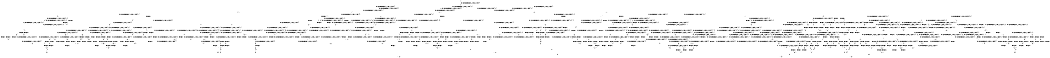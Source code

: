 digraph BCG {
size = "7, 10.5";
center = TRUE;
node [shape = circle];
0 [peripheries = 2];
0 -> 1 [label = "EX !0 !ATOMIC_EXCH_BRANCH (1, +1, TRUE, +0, 3, TRUE) !{}"];
0 -> 2 [label = "EX !2 !ATOMIC_EXCH_BRANCH (1, +1, TRUE, +1, 1, FALSE) !{}"];
0 -> 3 [label = "EX !1 !ATOMIC_EXCH_BRANCH (1, +0, TRUE, +0, 1, TRUE) !{}"];
1 -> 4 [label = "EX !2 !ATOMIC_EXCH_BRANCH (1, +1, TRUE, +1, 1, TRUE) !{0}"];
1 -> 5 [label = "EX !1 !ATOMIC_EXCH_BRANCH (1, +0, TRUE, +0, 1, FALSE) !{0}"];
1 -> 6 [label = "TERMINATE !0"];
2 -> 7 [label = "EX !0 !ATOMIC_EXCH_BRANCH (1, +1, TRUE, +0, 3, FALSE) !{0, 1, 2}"];
2 -> 8 [label = "EX !1 !ATOMIC_EXCH_BRANCH (1, +0, TRUE, +0, 1, FALSE) !{0, 1, 2}"];
2 -> 9 [label = "TERMINATE !2"];
2 -> 10 [label = "EX !0 !ATOMIC_EXCH_BRANCH (1, +1, TRUE, +0, 3, FALSE) !{0, 1, 2}"];
3 -> 11 [label = "EX !1 !ATOMIC_EXCH_BRANCH (1, +0, TRUE, +0, 1, TRUE) !{0, 1}"];
3 -> 12 [label = "EX !0 !ATOMIC_EXCH_BRANCH (1, +1, TRUE, +0, 3, TRUE) !{0, 1}"];
3 -> 13 [label = "EX !2 !ATOMIC_EXCH_BRANCH (1, +1, TRUE, +1, 1, FALSE) !{0, 1}"];
3 -> 14 [label = "EX !0 !ATOMIC_EXCH_BRANCH (1, +1, TRUE, +0, 3, TRUE) !{0, 1}"];
4 -> 15 [label = "EX !2 !ATOMIC_EXCH_BRANCH (1, +1, TRUE, +1, 1, TRUE) !{0, 1, 2}"];
4 -> 16 [label = "EX !1 !ATOMIC_EXCH_BRANCH (1, +0, TRUE, +0, 1, FALSE) !{0, 1, 2}"];
4 -> 17 [label = "TERMINATE !0"];
5 -> 18 [label = "EX !2 !ATOMIC_EXCH_BRANCH (1, +1, TRUE, +1, 1, FALSE) !{0, 1}"];
5 -> 19 [label = "TERMINATE !0"];
5 -> 20 [label = "TERMINATE !1"];
6 -> 21 [label = "EX !2 !ATOMIC_EXCH_BRANCH (1, +1, TRUE, +1, 1, TRUE) !{}"];
6 -> 22 [label = "EX !1 !ATOMIC_EXCH_BRANCH (1, +0, TRUE, +0, 1, FALSE) !{}"];
7 -> 23 [label = "EX !0 !ATOMIC_EXCH_BRANCH (1, +0, FALSE, +1, 2, TRUE) !{0, 1, 2}"];
7 -> 24 [label = "EX !1 !ATOMIC_EXCH_BRANCH (1, +0, TRUE, +0, 1, FALSE) !{0, 1, 2}"];
7 -> 25 [label = "TERMINATE !2"];
7 -> 26 [label = "EX !0 !ATOMIC_EXCH_BRANCH (1, +0, FALSE, +1, 2, TRUE) !{0, 1, 2}"];
8 -> 27 [label = "EX !0 !ATOMIC_EXCH_BRANCH (1, +1, TRUE, +0, 3, TRUE) !{0, 1, 2}"];
8 -> 28 [label = "TERMINATE !2"];
8 -> 29 [label = "TERMINATE !1"];
8 -> 30 [label = "EX !0 !ATOMIC_EXCH_BRANCH (1, +1, TRUE, +0, 3, TRUE) !{0, 1, 2}"];
9 -> 31 [label = "EX !0 !ATOMIC_EXCH_BRANCH (1, +1, TRUE, +0, 3, FALSE) !{0, 1}"];
9 -> 32 [label = "EX !1 !ATOMIC_EXCH_BRANCH (1, +0, TRUE, +0, 1, FALSE) !{0, 1}"];
9 -> 33 [label = "EX !0 !ATOMIC_EXCH_BRANCH (1, +1, TRUE, +0, 3, FALSE) !{0, 1}"];
10 -> 34 [label = "EX !1 !ATOMIC_EXCH_BRANCH (1, +0, TRUE, +0, 1, FALSE) !{0, 1, 2}"];
10 -> 26 [label = "EX !0 !ATOMIC_EXCH_BRANCH (1, +0, FALSE, +1, 2, TRUE) !{0, 1, 2}"];
10 -> 35 [label = "EX !1 !ATOMIC_EXCH_BRANCH (1, +0, TRUE, +0, 1, FALSE) !{0, 1, 2}"];
10 -> 36 [label = "TERMINATE !2"];
11 -> 11 [label = "EX !1 !ATOMIC_EXCH_BRANCH (1, +0, TRUE, +0, 1, TRUE) !{0, 1}"];
11 -> 12 [label = "EX !0 !ATOMIC_EXCH_BRANCH (1, +1, TRUE, +0, 3, TRUE) !{0, 1}"];
11 -> 13 [label = "EX !2 !ATOMIC_EXCH_BRANCH (1, +1, TRUE, +1, 1, FALSE) !{0, 1}"];
11 -> 14 [label = "EX !0 !ATOMIC_EXCH_BRANCH (1, +1, TRUE, +0, 3, TRUE) !{0, 1}"];
12 -> 37 [label = "EX !1 !ATOMIC_EXCH_BRANCH (1, +0, TRUE, +0, 1, FALSE) !{0, 1}"];
12 -> 38 [label = "EX !2 !ATOMIC_EXCH_BRANCH (1, +1, TRUE, +1, 1, TRUE) !{0, 1}"];
12 -> 39 [label = "TERMINATE !0"];
13 -> 8 [label = "EX !1 !ATOMIC_EXCH_BRANCH (1, +0, TRUE, +0, 1, FALSE) !{0, 1, 2}"];
13 -> 40 [label = "EX !0 !ATOMIC_EXCH_BRANCH (1, +1, TRUE, +0, 3, FALSE) !{0, 1, 2}"];
13 -> 41 [label = "TERMINATE !2"];
13 -> 42 [label = "EX !0 !ATOMIC_EXCH_BRANCH (1, +1, TRUE, +0, 3, FALSE) !{0, 1, 2}"];
14 -> 43 [label = "EX !1 !ATOMIC_EXCH_BRANCH (1, +0, TRUE, +0, 1, FALSE) !{0, 1}"];
14 -> 44 [label = "EX !1 !ATOMIC_EXCH_BRANCH (1, +0, TRUE, +0, 1, FALSE) !{0, 1}"];
14 -> 45 [label = "EX !2 !ATOMIC_EXCH_BRANCH (1, +1, TRUE, +1, 1, TRUE) !{0, 1}"];
14 -> 46 [label = "TERMINATE !0"];
15 -> 15 [label = "EX !2 !ATOMIC_EXCH_BRANCH (1, +1, TRUE, +1, 1, TRUE) !{0, 1, 2}"];
15 -> 16 [label = "EX !1 !ATOMIC_EXCH_BRANCH (1, +0, TRUE, +0, 1, FALSE) !{0, 1, 2}"];
15 -> 17 [label = "TERMINATE !0"];
16 -> 27 [label = "EX !2 !ATOMIC_EXCH_BRANCH (1, +1, TRUE, +1, 1, FALSE) !{0, 1, 2}"];
16 -> 47 [label = "TERMINATE !0"];
16 -> 48 [label = "TERMINATE !1"];
17 -> 49 [label = "EX !2 !ATOMIC_EXCH_BRANCH (1, +1, TRUE, +1, 1, TRUE) !{1, 2}"];
17 -> 50 [label = "EX !1 !ATOMIC_EXCH_BRANCH (1, +0, TRUE, +0, 1, FALSE) !{1, 2}"];
17 -> 51 [label = "EX !1 !ATOMIC_EXCH_BRANCH (1, +0, TRUE, +0, 1, FALSE) !{1, 2}"];
18 -> 52 [label = "TERMINATE !0"];
18 -> 53 [label = "TERMINATE !2"];
18 -> 54 [label = "TERMINATE !1"];
19 -> 55 [label = "EX !2 !ATOMIC_EXCH_BRANCH (1, +1, TRUE, +1, 1, FALSE) !{1}"];
19 -> 56 [label = "TERMINATE !1"];
20 -> 57 [label = "EX !2 !ATOMIC_EXCH_BRANCH (1, +1, TRUE, +1, 1, FALSE) !{0}"];
20 -> 56 [label = "TERMINATE !0"];
21 -> 49 [label = "EX !2 !ATOMIC_EXCH_BRANCH (1, +1, TRUE, +1, 1, TRUE) !{1, 2}"];
21 -> 50 [label = "EX !1 !ATOMIC_EXCH_BRANCH (1, +0, TRUE, +0, 1, FALSE) !{1, 2}"];
21 -> 51 [label = "EX !1 !ATOMIC_EXCH_BRANCH (1, +0, TRUE, +0, 1, FALSE) !{1, 2}"];
22 -> 55 [label = "EX !2 !ATOMIC_EXCH_BRANCH (1, +1, TRUE, +1, 1, FALSE) !{1}"];
22 -> 56 [label = "TERMINATE !1"];
23 -> 23 [label = "EX !0 !ATOMIC_EXCH_BRANCH (1, +0, FALSE, +1, 2, TRUE) !{0, 1, 2}"];
23 -> 24 [label = "EX !1 !ATOMIC_EXCH_BRANCH (1, +0, TRUE, +0, 1, FALSE) !{0, 1, 2}"];
23 -> 25 [label = "TERMINATE !2"];
23 -> 26 [label = "EX !0 !ATOMIC_EXCH_BRANCH (1, +0, FALSE, +1, 2, TRUE) !{0, 1, 2}"];
24 -> 58 [label = "EX !0 !ATOMIC_EXCH_BRANCH (1, +0, FALSE, +1, 2, FALSE) !{0, 1, 2}"];
24 -> 59 [label = "TERMINATE !2"];
24 -> 60 [label = "TERMINATE !1"];
24 -> 61 [label = "EX !0 !ATOMIC_EXCH_BRANCH (1, +0, FALSE, +1, 2, FALSE) !{0, 1, 2}"];
25 -> 62 [label = "EX !0 !ATOMIC_EXCH_BRANCH (1, +0, FALSE, +1, 2, TRUE) !{0, 1}"];
25 -> 63 [label = "EX !1 !ATOMIC_EXCH_BRANCH (1, +0, TRUE, +0, 1, FALSE) !{0, 1}"];
25 -> 64 [label = "EX !0 !ATOMIC_EXCH_BRANCH (1, +0, FALSE, +1, 2, TRUE) !{0, 1}"];
26 -> 34 [label = "EX !1 !ATOMIC_EXCH_BRANCH (1, +0, TRUE, +0, 1, FALSE) !{0, 1, 2}"];
26 -> 26 [label = "EX !0 !ATOMIC_EXCH_BRANCH (1, +0, FALSE, +1, 2, TRUE) !{0, 1, 2}"];
26 -> 35 [label = "EX !1 !ATOMIC_EXCH_BRANCH (1, +0, TRUE, +0, 1, FALSE) !{0, 1, 2}"];
26 -> 36 [label = "TERMINATE !2"];
27 -> 52 [label = "TERMINATE !0"];
27 -> 53 [label = "TERMINATE !2"];
27 -> 54 [label = "TERMINATE !1"];
28 -> 65 [label = "EX !0 !ATOMIC_EXCH_BRANCH (1, +1, TRUE, +0, 3, TRUE) !{0, 1}"];
28 -> 66 [label = "TERMINATE !1"];
28 -> 67 [label = "EX !0 !ATOMIC_EXCH_BRANCH (1, +1, TRUE, +0, 3, TRUE) !{0, 1}"];
29 -> 68 [label = "EX !0 !ATOMIC_EXCH_BRANCH (1, +1, TRUE, +0, 3, TRUE) !{0, 2}"];
29 -> 66 [label = "TERMINATE !2"];
29 -> 69 [label = "EX !0 !ATOMIC_EXCH_BRANCH (1, +1, TRUE, +0, 3, TRUE) !{0, 2}"];
30 -> 70 [label = "TERMINATE !0"];
30 -> 71 [label = "TERMINATE !2"];
30 -> 72 [label = "TERMINATE !1"];
31 -> 62 [label = "EX !0 !ATOMIC_EXCH_BRANCH (1, +0, FALSE, +1, 2, TRUE) !{0, 1}"];
31 -> 63 [label = "EX !1 !ATOMIC_EXCH_BRANCH (1, +0, TRUE, +0, 1, FALSE) !{0, 1}"];
31 -> 64 [label = "EX !0 !ATOMIC_EXCH_BRANCH (1, +0, FALSE, +1, 2, TRUE) !{0, 1}"];
32 -> 65 [label = "EX !0 !ATOMIC_EXCH_BRANCH (1, +1, TRUE, +0, 3, TRUE) !{0, 1}"];
32 -> 66 [label = "TERMINATE !1"];
32 -> 67 [label = "EX !0 !ATOMIC_EXCH_BRANCH (1, +1, TRUE, +0, 3, TRUE) !{0, 1}"];
33 -> 73 [label = "EX !1 !ATOMIC_EXCH_BRANCH (1, +0, TRUE, +0, 1, FALSE) !{0, 1}"];
33 -> 64 [label = "EX !0 !ATOMIC_EXCH_BRANCH (1, +0, FALSE, +1, 2, TRUE) !{0, 1}"];
33 -> 74 [label = "EX !1 !ATOMIC_EXCH_BRANCH (1, +0, TRUE, +0, 1, FALSE) !{0, 1}"];
34 -> 75 [label = "EX !0 !ATOMIC_EXCH_BRANCH (1, +0, FALSE, +1, 2, FALSE) !{0, 1, 2}"];
34 -> 76 [label = "TERMINATE !2"];
34 -> 77 [label = "TERMINATE !1"];
35 -> 61 [label = "EX !0 !ATOMIC_EXCH_BRANCH (1, +0, FALSE, +1, 2, FALSE) !{0, 1, 2}"];
35 -> 78 [label = "TERMINATE !2"];
35 -> 79 [label = "TERMINATE !1"];
36 -> 80 [label = "EX !0 !ATOMIC_EXCH_BRANCH (1, +0, FALSE, +1, 2, TRUE) !{0, 1}"];
36 -> 81 [label = "EX !1 !ATOMIC_EXCH_BRANCH (1, +0, TRUE, +0, 1, FALSE) !{0, 1}"];
37 -> 18 [label = "EX !2 !ATOMIC_EXCH_BRANCH (1, +1, TRUE, +1, 1, FALSE) !{0, 1}"];
37 -> 19 [label = "TERMINATE !0"];
37 -> 20 [label = "TERMINATE !1"];
38 -> 16 [label = "EX !1 !ATOMIC_EXCH_BRANCH (1, +0, TRUE, +0, 1, FALSE) !{0, 1, 2}"];
38 -> 82 [label = "EX !2 !ATOMIC_EXCH_BRANCH (1, +1, TRUE, +1, 1, TRUE) !{0, 1, 2}"];
38 -> 83 [label = "TERMINATE !0"];
39 -> 84 [label = "EX !1 !ATOMIC_EXCH_BRANCH (1, +0, TRUE, +0, 1, FALSE) !{1}"];
39 -> 85 [label = "EX !2 !ATOMIC_EXCH_BRANCH (1, +1, TRUE, +1, 1, TRUE) !{1}"];
39 -> 86 [label = "EX !1 !ATOMIC_EXCH_BRANCH (1, +0, TRUE, +0, 1, FALSE) !{1}"];
40 -> 87 [label = "EX !0 !ATOMIC_EXCH_BRANCH (1, +0, FALSE, +1, 2, TRUE) !{0, 1, 2}"];
40 -> 24 [label = "EX !1 !ATOMIC_EXCH_BRANCH (1, +0, TRUE, +0, 1, FALSE) !{0, 1, 2}"];
40 -> 88 [label = "TERMINATE !2"];
40 -> 89 [label = "EX !0 !ATOMIC_EXCH_BRANCH (1, +0, FALSE, +1, 2, TRUE) !{0, 1, 2}"];
41 -> 32 [label = "EX !1 !ATOMIC_EXCH_BRANCH (1, +0, TRUE, +0, 1, FALSE) !{0, 1}"];
41 -> 90 [label = "EX !0 !ATOMIC_EXCH_BRANCH (1, +1, TRUE, +0, 3, FALSE) !{0, 1}"];
41 -> 91 [label = "EX !0 !ATOMIC_EXCH_BRANCH (1, +1, TRUE, +0, 3, FALSE) !{0, 1}"];
42 -> 34 [label = "EX !1 !ATOMIC_EXCH_BRANCH (1, +0, TRUE, +0, 1, FALSE) !{0, 1, 2}"];
42 -> 89 [label = "EX !0 !ATOMIC_EXCH_BRANCH (1, +0, FALSE, +1, 2, TRUE) !{0, 1, 2}"];
42 -> 35 [label = "EX !1 !ATOMIC_EXCH_BRANCH (1, +0, TRUE, +0, 1, FALSE) !{0, 1, 2}"];
42 -> 92 [label = "TERMINATE !2"];
43 -> 93 [label = "EX !2 !ATOMIC_EXCH_BRANCH (1, +1, TRUE, +1, 1, FALSE) !{0, 1}"];
43 -> 94 [label = "TERMINATE !0"];
43 -> 95 [label = "TERMINATE !1"];
44 -> 96 [label = "EX !2 !ATOMIC_EXCH_BRANCH (1, +1, TRUE, +1, 1, FALSE) !{0, 1}"];
44 -> 97 [label = "TERMINATE !0"];
44 -> 98 [label = "TERMINATE !1"];
45 -> 99 [label = "EX !1 !ATOMIC_EXCH_BRANCH (1, +0, TRUE, +0, 1, FALSE) !{0, 1, 2}"];
45 -> 100 [label = "EX !2 !ATOMIC_EXCH_BRANCH (1, +1, TRUE, +1, 1, TRUE) !{0, 1, 2}"];
45 -> 101 [label = "TERMINATE !0"];
46 -> 102 [label = "EX !1 !ATOMIC_EXCH_BRANCH (1, +0, TRUE, +0, 1, FALSE) !{1}"];
46 -> 103 [label = "EX !2 !ATOMIC_EXCH_BRANCH (1, +1, TRUE, +1, 1, TRUE) !{1}"];
47 -> 104 [label = "EX !2 !ATOMIC_EXCH_BRANCH (1, +1, TRUE, +1, 1, FALSE) !{1, 2}"];
47 -> 105 [label = "TERMINATE !1"];
48 -> 68 [label = "EX !2 !ATOMIC_EXCH_BRANCH (1, +1, TRUE, +1, 1, FALSE) !{0, 2}"];
48 -> 105 [label = "TERMINATE !0"];
49 -> 49 [label = "EX !2 !ATOMIC_EXCH_BRANCH (1, +1, TRUE, +1, 1, TRUE) !{1, 2}"];
49 -> 50 [label = "EX !1 !ATOMIC_EXCH_BRANCH (1, +0, TRUE, +0, 1, FALSE) !{1, 2}"];
49 -> 51 [label = "EX !1 !ATOMIC_EXCH_BRANCH (1, +0, TRUE, +0, 1, FALSE) !{1, 2}"];
50 -> 104 [label = "EX !2 !ATOMIC_EXCH_BRANCH (1, +1, TRUE, +1, 1, FALSE) !{1, 2}"];
50 -> 105 [label = "TERMINATE !1"];
51 -> 106 [label = "EX !2 !ATOMIC_EXCH_BRANCH (1, +1, TRUE, +1, 1, FALSE) !{1, 2}"];
51 -> 107 [label = "EX !2 !ATOMIC_EXCH_BRANCH (1, +1, TRUE, +1, 1, FALSE) !{1, 2}"];
51 -> 108 [label = "TERMINATE !1"];
52 -> 109 [label = "TERMINATE !2"];
52 -> 110 [label = "TERMINATE !1"];
53 -> 109 [label = "TERMINATE !0"];
53 -> 111 [label = "TERMINATE !1"];
54 -> 110 [label = "TERMINATE !0"];
54 -> 111 [label = "TERMINATE !2"];
55 -> 109 [label = "TERMINATE !2"];
55 -> 110 [label = "TERMINATE !1"];
56 -> 112 [label = "EX !2 !ATOMIC_EXCH_BRANCH (1, +1, TRUE, +1, 1, FALSE) !{}"];
57 -> 110 [label = "TERMINATE !0"];
57 -> 111 [label = "TERMINATE !2"];
58 -> 113 [label = "TERMINATE !0"];
58 -> 114 [label = "TERMINATE !2"];
58 -> 115 [label = "TERMINATE !1"];
59 -> 116 [label = "EX !0 !ATOMIC_EXCH_BRANCH (1, +0, FALSE, +1, 2, FALSE) !{0, 1}"];
59 -> 117 [label = "TERMINATE !1"];
59 -> 118 [label = "EX !0 !ATOMIC_EXCH_BRANCH (1, +0, FALSE, +1, 2, FALSE) !{0, 1}"];
60 -> 119 [label = "EX !0 !ATOMIC_EXCH_BRANCH (1, +0, FALSE, +1, 2, FALSE) !{0, 2}"];
60 -> 117 [label = "TERMINATE !2"];
60 -> 120 [label = "EX !0 !ATOMIC_EXCH_BRANCH (1, +0, FALSE, +1, 2, FALSE) !{0, 2}"];
61 -> 121 [label = "TERMINATE !0"];
61 -> 122 [label = "TERMINATE !2"];
61 -> 123 [label = "TERMINATE !1"];
62 -> 62 [label = "EX !0 !ATOMIC_EXCH_BRANCH (1, +0, FALSE, +1, 2, TRUE) !{0, 1}"];
62 -> 63 [label = "EX !1 !ATOMIC_EXCH_BRANCH (1, +0, TRUE, +0, 1, FALSE) !{0, 1}"];
62 -> 64 [label = "EX !0 !ATOMIC_EXCH_BRANCH (1, +0, FALSE, +1, 2, TRUE) !{0, 1}"];
63 -> 116 [label = "EX !0 !ATOMIC_EXCH_BRANCH (1, +0, FALSE, +1, 2, FALSE) !{0, 1}"];
63 -> 117 [label = "TERMINATE !1"];
63 -> 118 [label = "EX !0 !ATOMIC_EXCH_BRANCH (1, +0, FALSE, +1, 2, FALSE) !{0, 1}"];
64 -> 73 [label = "EX !1 !ATOMIC_EXCH_BRANCH (1, +0, TRUE, +0, 1, FALSE) !{0, 1}"];
64 -> 64 [label = "EX !0 !ATOMIC_EXCH_BRANCH (1, +0, FALSE, +1, 2, TRUE) !{0, 1}"];
64 -> 74 [label = "EX !1 !ATOMIC_EXCH_BRANCH (1, +0, TRUE, +0, 1, FALSE) !{0, 1}"];
65 -> 109 [label = "TERMINATE !0"];
65 -> 111 [label = "TERMINATE !1"];
66 -> 124 [label = "EX !0 !ATOMIC_EXCH_BRANCH (1, +1, TRUE, +0, 3, TRUE) !{0}"];
66 -> 125 [label = "EX !0 !ATOMIC_EXCH_BRANCH (1, +1, TRUE, +0, 3, TRUE) !{0}"];
67 -> 126 [label = "TERMINATE !0"];
67 -> 127 [label = "TERMINATE !1"];
68 -> 110 [label = "TERMINATE !0"];
68 -> 111 [label = "TERMINATE !2"];
69 -> 128 [label = "TERMINATE !0"];
69 -> 129 [label = "TERMINATE !2"];
70 -> 130 [label = "TERMINATE !2"];
70 -> 131 [label = "TERMINATE !1"];
71 -> 130 [label = "TERMINATE !0"];
71 -> 132 [label = "TERMINATE !1"];
72 -> 131 [label = "TERMINATE !0"];
72 -> 132 [label = "TERMINATE !2"];
73 -> 133 [label = "EX !0 !ATOMIC_EXCH_BRANCH (1, +0, FALSE, +1, 2, FALSE) !{0, 1}"];
73 -> 134 [label = "TERMINATE !1"];
73 -> 118 [label = "EX !0 !ATOMIC_EXCH_BRANCH (1, +0, FALSE, +1, 2, FALSE) !{0, 1}"];
74 -> 118 [label = "EX !0 !ATOMIC_EXCH_BRANCH (1, +0, FALSE, +1, 2, FALSE) !{0, 1}"];
74 -> 135 [label = "TERMINATE !1"];
75 -> 136 [label = "TERMINATE !0"];
75 -> 137 [label = "TERMINATE !2"];
75 -> 138 [label = "TERMINATE !1"];
76 -> 139 [label = "EX !0 !ATOMIC_EXCH_BRANCH (1, +0, FALSE, +1, 2, FALSE) !{0, 1}"];
76 -> 140 [label = "TERMINATE !1"];
77 -> 141 [label = "EX !0 !ATOMIC_EXCH_BRANCH (1, +0, FALSE, +1, 2, FALSE) !{0, 2}"];
77 -> 140 [label = "TERMINATE !2"];
78 -> 142 [label = "EX !0 !ATOMIC_EXCH_BRANCH (1, +0, FALSE, +1, 2, FALSE) !{0, 1}"];
78 -> 143 [label = "TERMINATE !1"];
79 -> 144 [label = "EX !0 !ATOMIC_EXCH_BRANCH (1, +0, FALSE, +1, 2, FALSE) !{0, 2}"];
79 -> 143 [label = "TERMINATE !2"];
80 -> 80 [label = "EX !0 !ATOMIC_EXCH_BRANCH (1, +0, FALSE, +1, 2, TRUE) !{0, 1}"];
80 -> 81 [label = "EX !1 !ATOMIC_EXCH_BRANCH (1, +0, TRUE, +0, 1, FALSE) !{0, 1}"];
81 -> 142 [label = "EX !0 !ATOMIC_EXCH_BRANCH (1, +0, FALSE, +1, 2, FALSE) !{0, 1}"];
81 -> 143 [label = "TERMINATE !1"];
82 -> 16 [label = "EX !1 !ATOMIC_EXCH_BRANCH (1, +0, TRUE, +0, 1, FALSE) !{0, 1, 2}"];
82 -> 82 [label = "EX !2 !ATOMIC_EXCH_BRANCH (1, +1, TRUE, +1, 1, TRUE) !{0, 1, 2}"];
82 -> 83 [label = "TERMINATE !0"];
83 -> 50 [label = "EX !1 !ATOMIC_EXCH_BRANCH (1, +0, TRUE, +0, 1, FALSE) !{1, 2}"];
83 -> 145 [label = "EX !2 !ATOMIC_EXCH_BRANCH (1, +1, TRUE, +1, 1, TRUE) !{1, 2}"];
83 -> 51 [label = "EX !1 !ATOMIC_EXCH_BRANCH (1, +0, TRUE, +0, 1, FALSE) !{1, 2}"];
84 -> 55 [label = "EX !2 !ATOMIC_EXCH_BRANCH (1, +1, TRUE, +1, 1, FALSE) !{1}"];
84 -> 56 [label = "TERMINATE !1"];
85 -> 50 [label = "EX !1 !ATOMIC_EXCH_BRANCH (1, +0, TRUE, +0, 1, FALSE) !{1, 2}"];
85 -> 145 [label = "EX !2 !ATOMIC_EXCH_BRANCH (1, +1, TRUE, +1, 1, TRUE) !{1, 2}"];
85 -> 51 [label = "EX !1 !ATOMIC_EXCH_BRANCH (1, +0, TRUE, +0, 1, FALSE) !{1, 2}"];
86 -> 146 [label = "EX !2 !ATOMIC_EXCH_BRANCH (1, +1, TRUE, +1, 1, FALSE) !{1}"];
86 -> 147 [label = "TERMINATE !1"];
87 -> 87 [label = "EX !0 !ATOMIC_EXCH_BRANCH (1, +0, FALSE, +1, 2, TRUE) !{0, 1, 2}"];
87 -> 24 [label = "EX !1 !ATOMIC_EXCH_BRANCH (1, +0, TRUE, +0, 1, FALSE) !{0, 1, 2}"];
87 -> 88 [label = "TERMINATE !2"];
87 -> 89 [label = "EX !0 !ATOMIC_EXCH_BRANCH (1, +0, FALSE, +1, 2, TRUE) !{0, 1, 2}"];
88 -> 148 [label = "EX !0 !ATOMIC_EXCH_BRANCH (1, +0, FALSE, +1, 2, TRUE) !{0, 1}"];
88 -> 63 [label = "EX !1 !ATOMIC_EXCH_BRANCH (1, +0, TRUE, +0, 1, FALSE) !{0, 1}"];
88 -> 149 [label = "EX !0 !ATOMIC_EXCH_BRANCH (1, +0, FALSE, +1, 2, TRUE) !{0, 1}"];
89 -> 34 [label = "EX !1 !ATOMIC_EXCH_BRANCH (1, +0, TRUE, +0, 1, FALSE) !{0, 1, 2}"];
89 -> 89 [label = "EX !0 !ATOMIC_EXCH_BRANCH (1, +0, FALSE, +1, 2, TRUE) !{0, 1, 2}"];
89 -> 35 [label = "EX !1 !ATOMIC_EXCH_BRANCH (1, +0, TRUE, +0, 1, FALSE) !{0, 1, 2}"];
89 -> 92 [label = "TERMINATE !2"];
90 -> 148 [label = "EX !0 !ATOMIC_EXCH_BRANCH (1, +0, FALSE, +1, 2, TRUE) !{0, 1}"];
90 -> 63 [label = "EX !1 !ATOMIC_EXCH_BRANCH (1, +0, TRUE, +0, 1, FALSE) !{0, 1}"];
90 -> 149 [label = "EX !0 !ATOMIC_EXCH_BRANCH (1, +0, FALSE, +1, 2, TRUE) !{0, 1}"];
91 -> 73 [label = "EX !1 !ATOMIC_EXCH_BRANCH (1, +0, TRUE, +0, 1, FALSE) !{0, 1}"];
91 -> 149 [label = "EX !0 !ATOMIC_EXCH_BRANCH (1, +0, FALSE, +1, 2, TRUE) !{0, 1}"];
91 -> 74 [label = "EX !1 !ATOMIC_EXCH_BRANCH (1, +0, TRUE, +0, 1, FALSE) !{0, 1}"];
92 -> 150 [label = "EX !0 !ATOMIC_EXCH_BRANCH (1, +0, FALSE, +1, 2, TRUE) !{0, 1}"];
92 -> 81 [label = "EX !1 !ATOMIC_EXCH_BRANCH (1, +0, TRUE, +0, 1, FALSE) !{0, 1}"];
93 -> 151 [label = "TERMINATE !0"];
93 -> 152 [label = "TERMINATE !2"];
93 -> 153 [label = "TERMINATE !1"];
94 -> 154 [label = "EX !2 !ATOMIC_EXCH_BRANCH (1, +1, TRUE, +1, 1, FALSE) !{1}"];
94 -> 155 [label = "TERMINATE !1"];
95 -> 156 [label = "EX !2 !ATOMIC_EXCH_BRANCH (1, +1, TRUE, +1, 1, FALSE) !{0}"];
95 -> 155 [label = "TERMINATE !0"];
96 -> 157 [label = "TERMINATE !0"];
96 -> 158 [label = "TERMINATE !2"];
96 -> 159 [label = "TERMINATE !1"];
97 -> 160 [label = "EX !2 !ATOMIC_EXCH_BRANCH (1, +1, TRUE, +1, 1, FALSE) !{1}"];
97 -> 161 [label = "TERMINATE !1"];
98 -> 162 [label = "EX !2 !ATOMIC_EXCH_BRANCH (1, +1, TRUE, +1, 1, FALSE) !{0}"];
98 -> 161 [label = "TERMINATE !0"];
99 -> 163 [label = "EX !2 !ATOMIC_EXCH_BRANCH (1, +1, TRUE, +1, 1, FALSE) !{0, 1, 2}"];
99 -> 164 [label = "TERMINATE !0"];
99 -> 165 [label = "TERMINATE !1"];
100 -> 99 [label = "EX !1 !ATOMIC_EXCH_BRANCH (1, +0, TRUE, +0, 1, FALSE) !{0, 1, 2}"];
100 -> 100 [label = "EX !2 !ATOMIC_EXCH_BRANCH (1, +1, TRUE, +1, 1, TRUE) !{0, 1, 2}"];
100 -> 101 [label = "TERMINATE !0"];
101 -> 166 [label = "EX !1 !ATOMIC_EXCH_BRANCH (1, +0, TRUE, +0, 1, FALSE) !{1, 2}"];
101 -> 167 [label = "EX !2 !ATOMIC_EXCH_BRANCH (1, +1, TRUE, +1, 1, TRUE) !{1, 2}"];
102 -> 160 [label = "EX !2 !ATOMIC_EXCH_BRANCH (1, +1, TRUE, +1, 1, FALSE) !{1}"];
102 -> 161 [label = "TERMINATE !1"];
103 -> 166 [label = "EX !1 !ATOMIC_EXCH_BRANCH (1, +0, TRUE, +0, 1, FALSE) !{1, 2}"];
103 -> 167 [label = "EX !2 !ATOMIC_EXCH_BRANCH (1, +1, TRUE, +1, 1, TRUE) !{1, 2}"];
104 -> 109 [label = "TERMINATE !2"];
104 -> 110 [label = "TERMINATE !1"];
105 -> 168 [label = "EX !2 !ATOMIC_EXCH_BRANCH (1, +1, TRUE, +1, 1, FALSE) !{2}"];
105 -> 169 [label = "EX !2 !ATOMIC_EXCH_BRANCH (1, +1, TRUE, +1, 1, FALSE) !{2}"];
106 -> 170 [label = "TERMINATE !2"];
106 -> 171 [label = "TERMINATE !1"];
107 -> 172 [label = "TERMINATE !2"];
107 -> 173 [label = "TERMINATE !1"];
108 -> 174 [label = "EX !2 !ATOMIC_EXCH_BRANCH (1, +1, TRUE, +1, 1, FALSE) !{2}"];
109 -> 175 [label = "TERMINATE !1"];
110 -> 175 [label = "TERMINATE !2"];
111 -> 175 [label = "TERMINATE !0"];
112 -> 175 [label = "TERMINATE !2"];
113 -> 176 [label = "TERMINATE !2"];
113 -> 177 [label = "TERMINATE !1"];
114 -> 176 [label = "TERMINATE !0"];
114 -> 178 [label = "TERMINATE !1"];
115 -> 177 [label = "TERMINATE !0"];
115 -> 178 [label = "TERMINATE !2"];
116 -> 176 [label = "TERMINATE !0"];
116 -> 178 [label = "TERMINATE !1"];
117 -> 179 [label = "EX !0 !ATOMIC_EXCH_BRANCH (1, +0, FALSE, +1, 2, FALSE) !{0}"];
117 -> 180 [label = "EX !0 !ATOMIC_EXCH_BRANCH (1, +0, FALSE, +1, 2, FALSE) !{0}"];
118 -> 181 [label = "TERMINATE !0"];
118 -> 182 [label = "TERMINATE !1"];
119 -> 177 [label = "TERMINATE !0"];
119 -> 178 [label = "TERMINATE !2"];
120 -> 183 [label = "TERMINATE !0"];
120 -> 184 [label = "TERMINATE !2"];
121 -> 185 [label = "TERMINATE !2"];
121 -> 186 [label = "TERMINATE !1"];
122 -> 185 [label = "TERMINATE !0"];
122 -> 187 [label = "TERMINATE !1"];
123 -> 186 [label = "TERMINATE !0"];
123 -> 187 [label = "TERMINATE !2"];
124 -> 175 [label = "TERMINATE !0"];
125 -> 188 [label = "TERMINATE !0"];
126 -> 189 [label = "TERMINATE !1"];
127 -> 189 [label = "TERMINATE !0"];
128 -> 190 [label = "TERMINATE !2"];
129 -> 190 [label = "TERMINATE !0"];
130 -> 191 [label = "TERMINATE !1"];
131 -> 191 [label = "TERMINATE !2"];
132 -> 191 [label = "TERMINATE !0"];
133 -> 192 [label = "TERMINATE !0"];
133 -> 193 [label = "TERMINATE !1"];
134 -> 194 [label = "EX !0 !ATOMIC_EXCH_BRANCH (1, +0, FALSE, +1, 2, FALSE) !{0}"];
135 -> 195 [label = "EX !0 !ATOMIC_EXCH_BRANCH (1, +0, FALSE, +1, 2, FALSE) !{0}"];
136 -> 196 [label = "TERMINATE !2"];
136 -> 197 [label = "TERMINATE !1"];
137 -> 196 [label = "TERMINATE !0"];
137 -> 198 [label = "TERMINATE !1"];
138 -> 197 [label = "TERMINATE !0"];
138 -> 198 [label = "TERMINATE !2"];
139 -> 196 [label = "TERMINATE !0"];
139 -> 198 [label = "TERMINATE !1"];
140 -> 199 [label = "EX !0 !ATOMIC_EXCH_BRANCH (1, +0, FALSE, +1, 2, FALSE) !{0}"];
141 -> 197 [label = "TERMINATE !0"];
141 -> 198 [label = "TERMINATE !2"];
142 -> 185 [label = "TERMINATE !0"];
142 -> 187 [label = "TERMINATE !1"];
143 -> 200 [label = "EX !0 !ATOMIC_EXCH_BRANCH (1, +0, FALSE, +1, 2, FALSE) !{0}"];
144 -> 186 [label = "TERMINATE !0"];
144 -> 187 [label = "TERMINATE !2"];
145 -> 50 [label = "EX !1 !ATOMIC_EXCH_BRANCH (1, +0, TRUE, +0, 1, FALSE) !{1, 2}"];
145 -> 145 [label = "EX !2 !ATOMIC_EXCH_BRANCH (1, +1, TRUE, +1, 1, TRUE) !{1, 2}"];
145 -> 51 [label = "EX !1 !ATOMIC_EXCH_BRANCH (1, +0, TRUE, +0, 1, FALSE) !{1, 2}"];
146 -> 201 [label = "TERMINATE !2"];
146 -> 202 [label = "TERMINATE !1"];
147 -> 203 [label = "EX !2 !ATOMIC_EXCH_BRANCH (1, +1, TRUE, +1, 1, FALSE) !{}"];
148 -> 148 [label = "EX !0 !ATOMIC_EXCH_BRANCH (1, +0, FALSE, +1, 2, TRUE) !{0, 1}"];
148 -> 63 [label = "EX !1 !ATOMIC_EXCH_BRANCH (1, +0, TRUE, +0, 1, FALSE) !{0, 1}"];
148 -> 149 [label = "EX !0 !ATOMIC_EXCH_BRANCH (1, +0, FALSE, +1, 2, TRUE) !{0, 1}"];
149 -> 73 [label = "EX !1 !ATOMIC_EXCH_BRANCH (1, +0, TRUE, +0, 1, FALSE) !{0, 1}"];
149 -> 149 [label = "EX !0 !ATOMIC_EXCH_BRANCH (1, +0, FALSE, +1, 2, TRUE) !{0, 1}"];
149 -> 74 [label = "EX !1 !ATOMIC_EXCH_BRANCH (1, +0, TRUE, +0, 1, FALSE) !{0, 1}"];
150 -> 150 [label = "EX !0 !ATOMIC_EXCH_BRANCH (1, +0, FALSE, +1, 2, TRUE) !{0, 1}"];
150 -> 81 [label = "EX !1 !ATOMIC_EXCH_BRANCH (1, +0, TRUE, +0, 1, FALSE) !{0, 1}"];
151 -> 204 [label = "TERMINATE !2"];
151 -> 205 [label = "TERMINATE !1"];
152 -> 204 [label = "TERMINATE !0"];
152 -> 206 [label = "TERMINATE !1"];
153 -> 205 [label = "TERMINATE !0"];
153 -> 206 [label = "TERMINATE !2"];
154 -> 204 [label = "TERMINATE !2"];
154 -> 205 [label = "TERMINATE !1"];
155 -> 207 [label = "EX !2 !ATOMIC_EXCH_BRANCH (1, +1, TRUE, +1, 1, FALSE) !{}"];
156 -> 205 [label = "TERMINATE !0"];
156 -> 206 [label = "TERMINATE !2"];
157 -> 126 [label = "TERMINATE !2"];
157 -> 208 [label = "TERMINATE !1"];
158 -> 126 [label = "TERMINATE !0"];
158 -> 127 [label = "TERMINATE !1"];
159 -> 208 [label = "TERMINATE !0"];
159 -> 127 [label = "TERMINATE !2"];
160 -> 126 [label = "TERMINATE !2"];
160 -> 208 [label = "TERMINATE !1"];
161 -> 209 [label = "EX !2 !ATOMIC_EXCH_BRANCH (1, +1, TRUE, +1, 1, FALSE) !{}"];
162 -> 208 [label = "TERMINATE !0"];
162 -> 127 [label = "TERMINATE !2"];
163 -> 157 [label = "TERMINATE !0"];
163 -> 158 [label = "TERMINATE !2"];
163 -> 159 [label = "TERMINATE !1"];
164 -> 210 [label = "EX !2 !ATOMIC_EXCH_BRANCH (1, +1, TRUE, +1, 1, FALSE) !{1, 2}"];
164 -> 211 [label = "TERMINATE !1"];
165 -> 212 [label = "EX !2 !ATOMIC_EXCH_BRANCH (1, +1, TRUE, +1, 1, FALSE) !{0, 2}"];
165 -> 211 [label = "TERMINATE !0"];
166 -> 210 [label = "EX !2 !ATOMIC_EXCH_BRANCH (1, +1, TRUE, +1, 1, FALSE) !{1, 2}"];
166 -> 211 [label = "TERMINATE !1"];
167 -> 166 [label = "EX !1 !ATOMIC_EXCH_BRANCH (1, +0, TRUE, +0, 1, FALSE) !{1, 2}"];
167 -> 167 [label = "EX !2 !ATOMIC_EXCH_BRANCH (1, +1, TRUE, +1, 1, TRUE) !{1, 2}"];
168 -> 175 [label = "TERMINATE !2"];
169 -> 213 [label = "TERMINATE !2"];
170 -> 214 [label = "TERMINATE !1"];
171 -> 214 [label = "TERMINATE !2"];
172 -> 215 [label = "TERMINATE !1"];
173 -> 215 [label = "TERMINATE !2"];
174 -> 215 [label = "TERMINATE !2"];
175 -> 216 [label = "exit"];
176 -> 217 [label = "TERMINATE !1"];
177 -> 217 [label = "TERMINATE !2"];
178 -> 217 [label = "TERMINATE !0"];
179 -> 217 [label = "TERMINATE !0"];
180 -> 218 [label = "TERMINATE !0"];
181 -> 219 [label = "TERMINATE !1"];
182 -> 219 [label = "TERMINATE !0"];
183 -> 220 [label = "TERMINATE !2"];
184 -> 220 [label = "TERMINATE !0"];
185 -> 221 [label = "TERMINATE !1"];
186 -> 221 [label = "TERMINATE !2"];
187 -> 221 [label = "TERMINATE !0"];
188 -> 222 [label = "exit"];
189 -> 223 [label = "exit"];
190 -> 224 [label = "exit"];
191 -> 225 [label = "exit"];
192 -> 226 [label = "TERMINATE !1"];
193 -> 226 [label = "TERMINATE !0"];
194 -> 226 [label = "TERMINATE !0"];
195 -> 219 [label = "TERMINATE !0"];
196 -> 227 [label = "TERMINATE !1"];
197 -> 227 [label = "TERMINATE !2"];
198 -> 227 [label = "TERMINATE !0"];
199 -> 227 [label = "TERMINATE !0"];
200 -> 221 [label = "TERMINATE !0"];
201 -> 228 [label = "TERMINATE !1"];
202 -> 228 [label = "TERMINATE !2"];
203 -> 228 [label = "TERMINATE !2"];
204 -> 229 [label = "TERMINATE !1"];
205 -> 229 [label = "TERMINATE !2"];
206 -> 229 [label = "TERMINATE !0"];
207 -> 229 [label = "TERMINATE !2"];
208 -> 189 [label = "TERMINATE !2"];
209 -> 189 [label = "TERMINATE !2"];
210 -> 126 [label = "TERMINATE !2"];
210 -> 208 [label = "TERMINATE !1"];
211 -> 230 [label = "EX !2 !ATOMIC_EXCH_BRANCH (1, +1, TRUE, +1, 1, FALSE) !{2}"];
212 -> 208 [label = "TERMINATE !0"];
212 -> 127 [label = "TERMINATE !2"];
213 -> 231 [label = "exit"];
214 -> 232 [label = "exit"];
215 -> 233 [label = "exit"];
217 -> 216 [label = "exit"];
218 -> 222 [label = "exit"];
219 -> 223 [label = "exit"];
220 -> 224 [label = "exit"];
221 -> 225 [label = "exit"];
226 -> 234 [label = "exit"];
227 -> 235 [label = "exit"];
228 -> 236 [label = "exit"];
229 -> 234 [label = "exit"];
230 -> 189 [label = "TERMINATE !2"];
}
